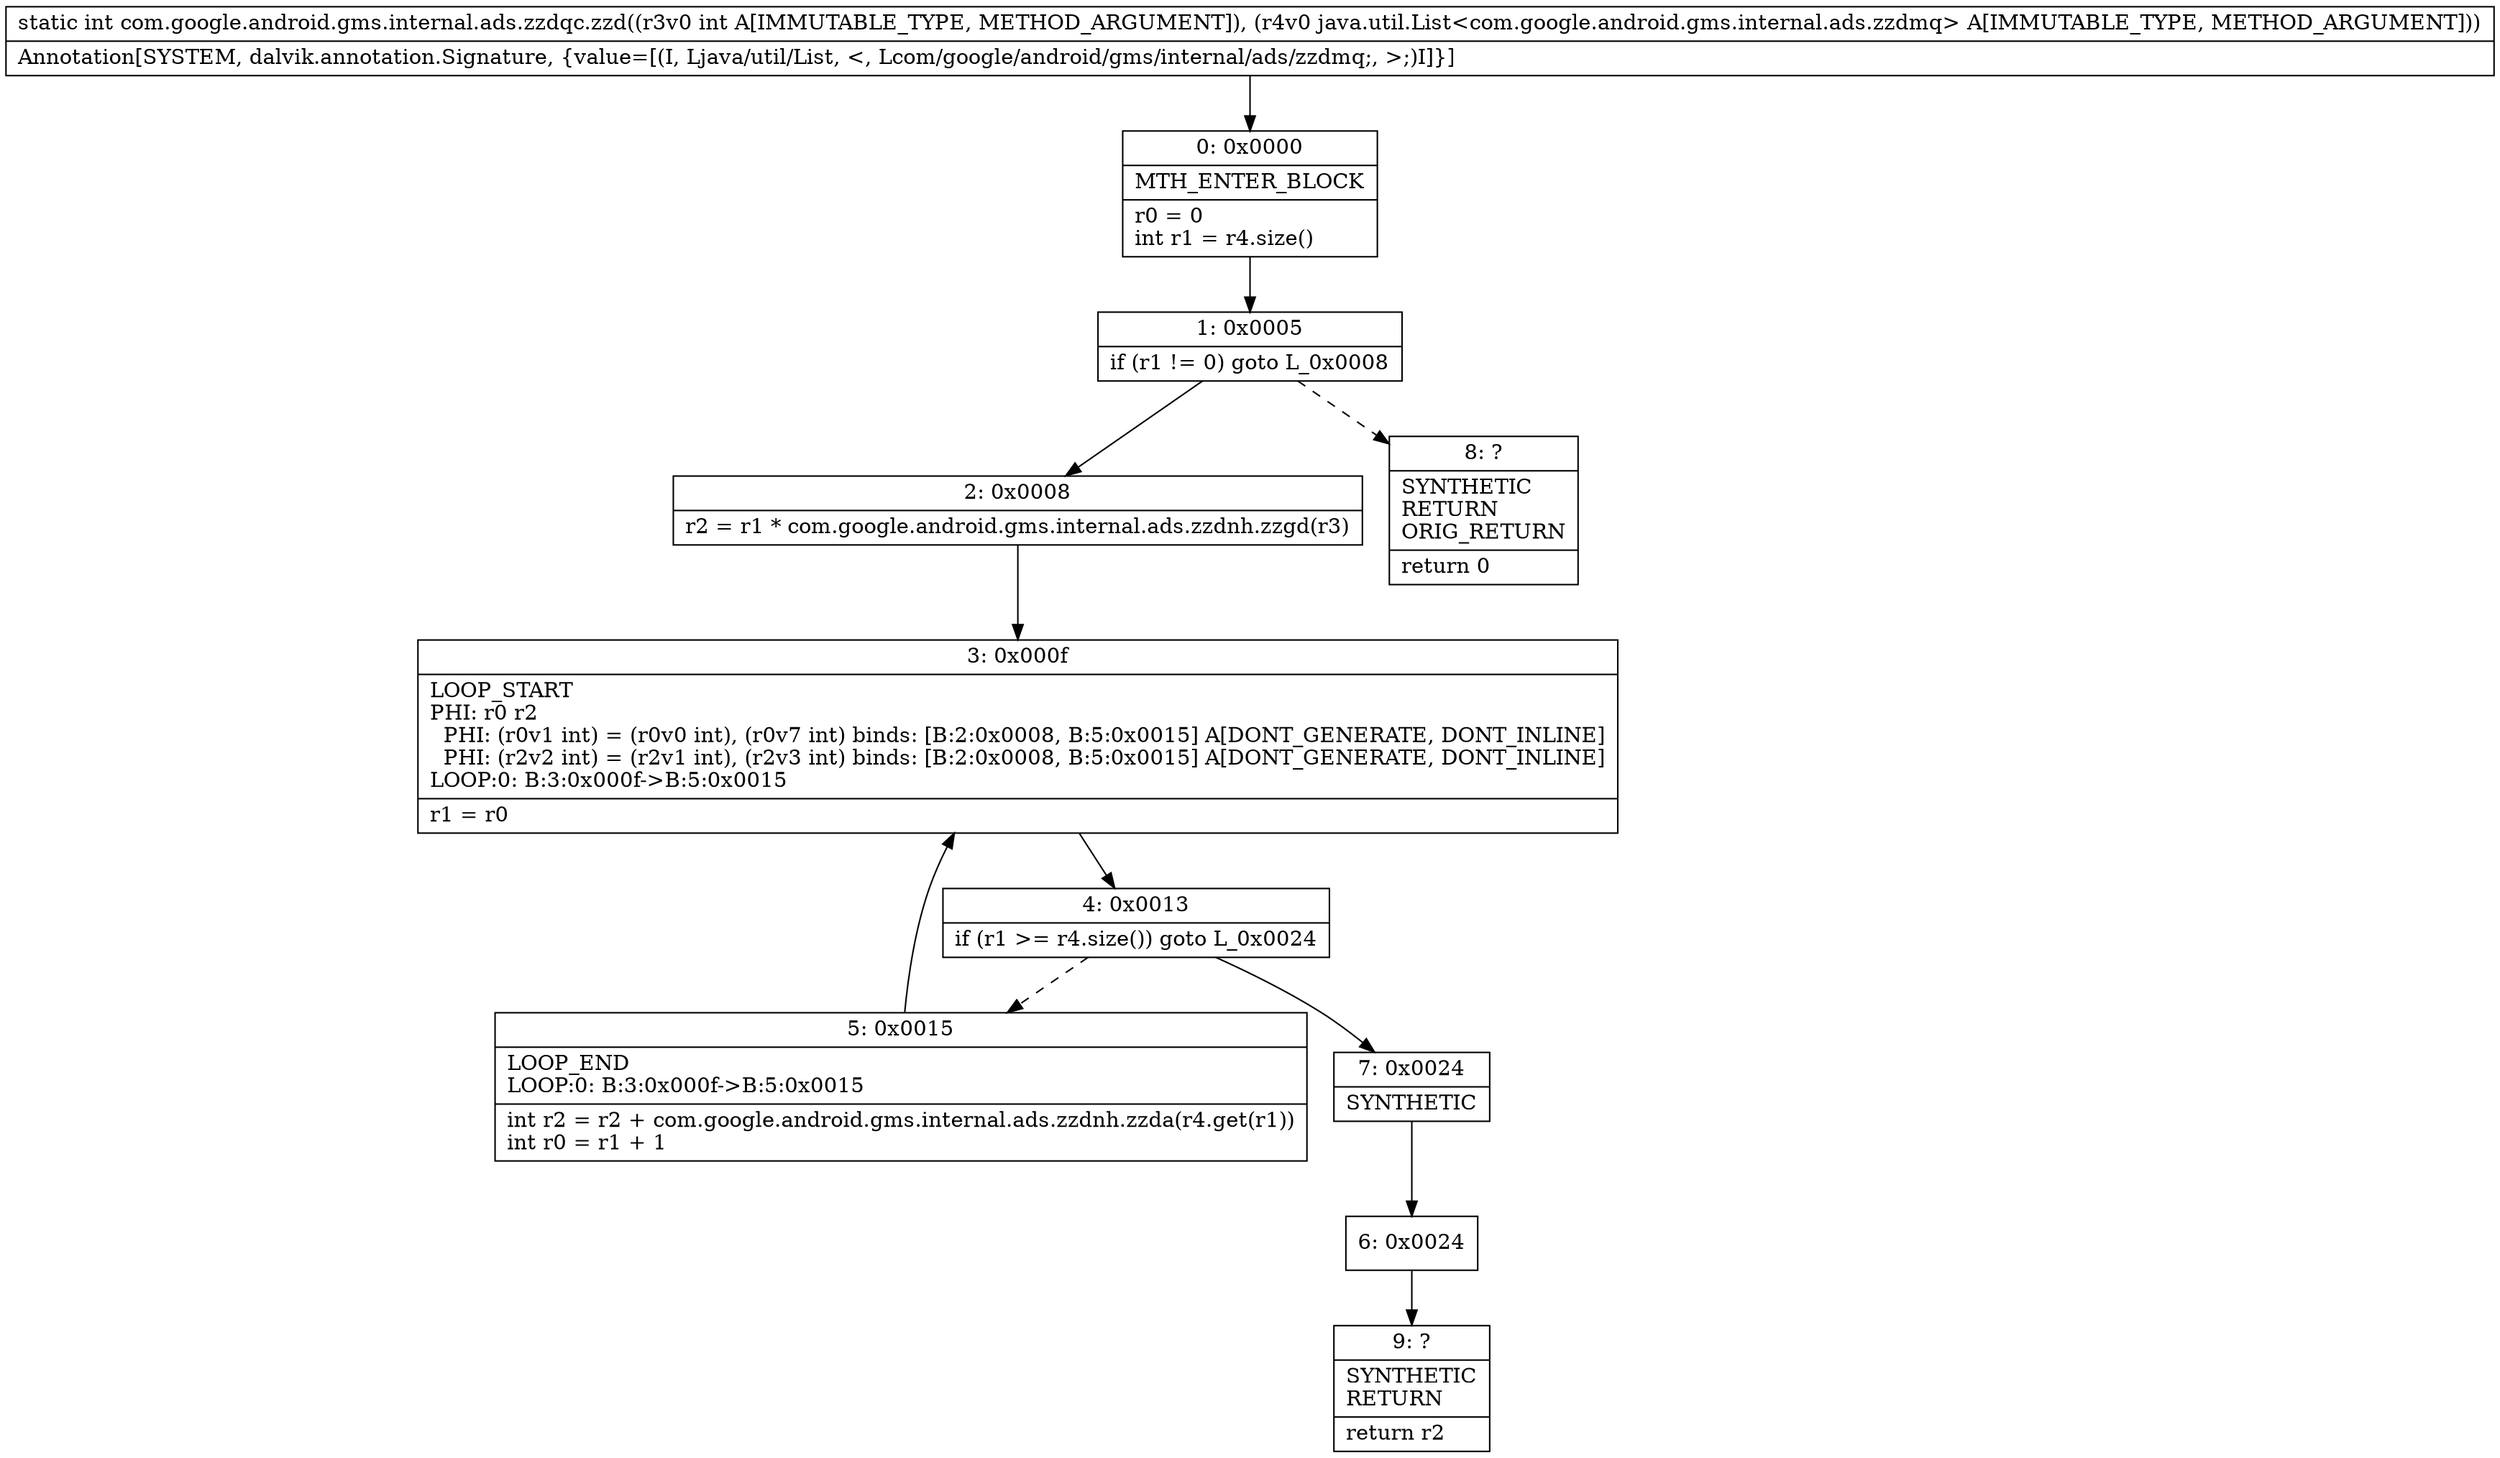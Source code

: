 digraph "CFG forcom.google.android.gms.internal.ads.zzdqc.zzd(ILjava\/util\/List;)I" {
Node_0 [shape=record,label="{0\:\ 0x0000|MTH_ENTER_BLOCK\l|r0 = 0\lint r1 = r4.size()\l}"];
Node_1 [shape=record,label="{1\:\ 0x0005|if (r1 != 0) goto L_0x0008\l}"];
Node_2 [shape=record,label="{2\:\ 0x0008|r2 = r1 * com.google.android.gms.internal.ads.zzdnh.zzgd(r3)\l}"];
Node_3 [shape=record,label="{3\:\ 0x000f|LOOP_START\lPHI: r0 r2 \l  PHI: (r0v1 int) = (r0v0 int), (r0v7 int) binds: [B:2:0x0008, B:5:0x0015] A[DONT_GENERATE, DONT_INLINE]\l  PHI: (r2v2 int) = (r2v1 int), (r2v3 int) binds: [B:2:0x0008, B:5:0x0015] A[DONT_GENERATE, DONT_INLINE]\lLOOP:0: B:3:0x000f\-\>B:5:0x0015\l|r1 = r0\l}"];
Node_4 [shape=record,label="{4\:\ 0x0013|if (r1 \>= r4.size()) goto L_0x0024\l}"];
Node_5 [shape=record,label="{5\:\ 0x0015|LOOP_END\lLOOP:0: B:3:0x000f\-\>B:5:0x0015\l|int r2 = r2 + com.google.android.gms.internal.ads.zzdnh.zzda(r4.get(r1))\lint r0 = r1 + 1\l}"];
Node_6 [shape=record,label="{6\:\ 0x0024}"];
Node_7 [shape=record,label="{7\:\ 0x0024|SYNTHETIC\l}"];
Node_8 [shape=record,label="{8\:\ ?|SYNTHETIC\lRETURN\lORIG_RETURN\l|return 0\l}"];
Node_9 [shape=record,label="{9\:\ ?|SYNTHETIC\lRETURN\l|return r2\l}"];
MethodNode[shape=record,label="{static int com.google.android.gms.internal.ads.zzdqc.zzd((r3v0 int A[IMMUTABLE_TYPE, METHOD_ARGUMENT]), (r4v0 java.util.List\<com.google.android.gms.internal.ads.zzdmq\> A[IMMUTABLE_TYPE, METHOD_ARGUMENT]))  | Annotation[SYSTEM, dalvik.annotation.Signature, \{value=[(I, Ljava\/util\/List, \<, Lcom\/google\/android\/gms\/internal\/ads\/zzdmq;, \>;)I]\}]\l}"];
MethodNode -> Node_0;
Node_0 -> Node_1;
Node_1 -> Node_2;
Node_1 -> Node_8[style=dashed];
Node_2 -> Node_3;
Node_3 -> Node_4;
Node_4 -> Node_5[style=dashed];
Node_4 -> Node_7;
Node_5 -> Node_3;
Node_6 -> Node_9;
Node_7 -> Node_6;
}

